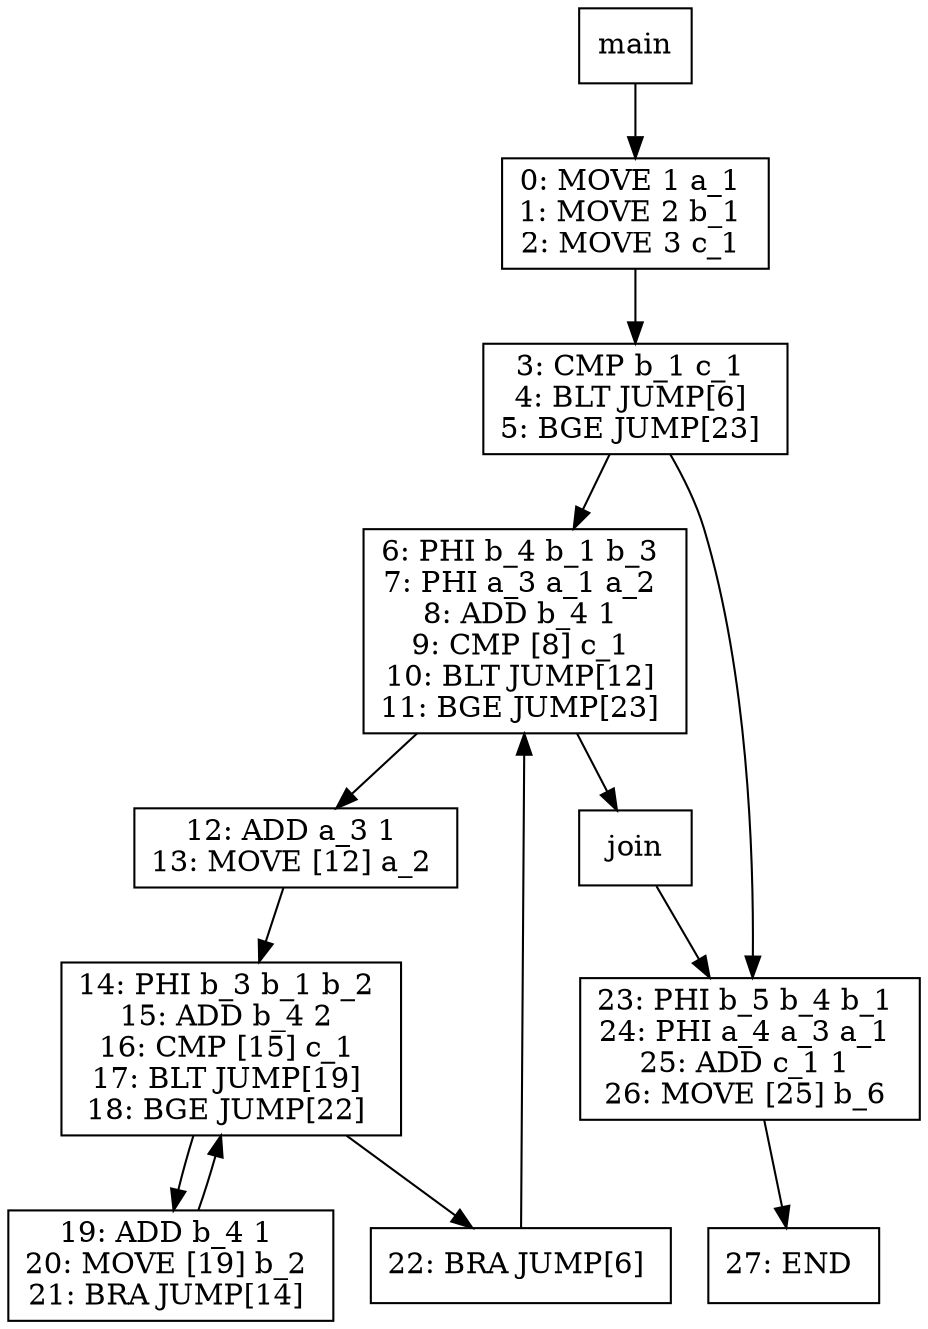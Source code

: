 digraph test030 {
node [shape=box]
1[label="main"]
1 -> 3
3[label="0: MOVE 1 a_1 
1: MOVE 2 b_1 
2: MOVE 3 c_1 
"]
3 -> 6
6[label="3: CMP b_1 c_1 
4: BLT JUMP[6] 
5: BGE JUMP[23] 
"]
6 -> 8
8[label="6: PHI b_4 b_1 b_3 
7: PHI a_3 a_1 a_2 
8: ADD b_4 1 
9: CMP [8] c_1 
10: BLT JUMP[12] 
11: BGE JUMP[23] 
"]
8 -> 10
10[label="12: ADD a_3 1 
13: MOVE [12] a_2 
"]
10 -> 11
11[label="14: PHI b_3 b_1 b_2 
15: ADD b_4 2 
16: CMP [15] c_1 
17: BLT JUMP[19] 
18: BGE JUMP[22] 
"]
11 -> 13
13[label="19: ADD b_4 1 
20: MOVE [19] b_2 
21: BRA JUMP[14] 
"]
13 -> 11
11 -> 12
12[label="22: BRA JUMP[6] 
"]
12 -> 8
8 -> 9
9[label="join"]
9 -> 7
7[label="23: PHI b_5 b_4 b_1 
24: PHI a_4 a_3 a_1 
25: ADD c_1 1 
26: MOVE [25] b_6 
"]
7 -> 15
15[label="27: END 
"]
6 -> 7
}
